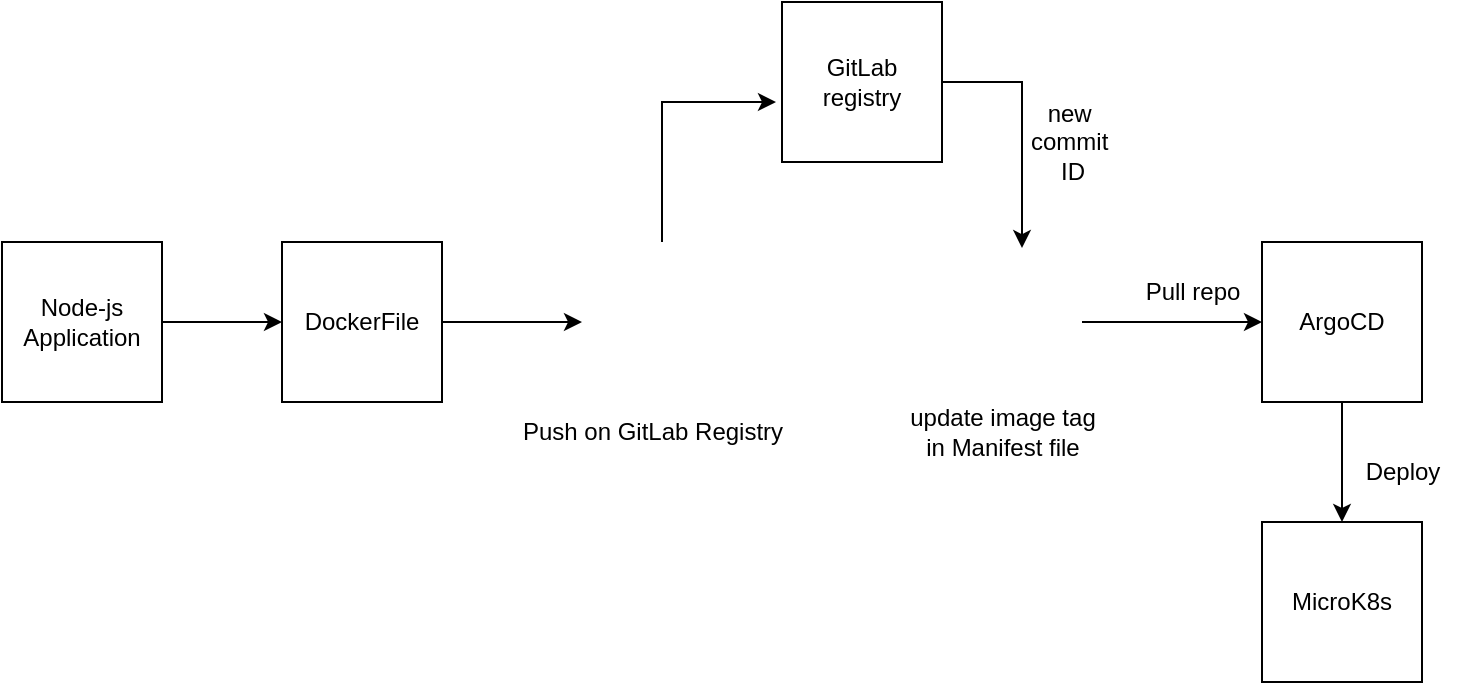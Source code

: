 <mxfile version="26.1.1">
  <diagram name="Page-1" id="t72BmHLDI0K9izWDblEG">
    <mxGraphModel dx="1434" dy="738" grid="1" gridSize="10" guides="1" tooltips="1" connect="1" arrows="1" fold="1" page="1" pageScale="1" pageWidth="850" pageHeight="1100" math="0" shadow="0">
      <root>
        <mxCell id="0" />
        <mxCell id="1" parent="0" />
        <mxCell id="dVyjVCHV9sUlLA2_NJaO-9" value="" style="edgeStyle=orthogonalEdgeStyle;rounded=0;orthogonalLoop=1;jettySize=auto;html=1;" edge="1" parent="1" source="dVyjVCHV9sUlLA2_NJaO-1" target="dVyjVCHV9sUlLA2_NJaO-4">
          <mxGeometry relative="1" as="geometry" />
        </mxCell>
        <mxCell id="dVyjVCHV9sUlLA2_NJaO-1" value="Node-js Application" style="whiteSpace=wrap;html=1;aspect=fixed;" vertex="1" parent="1">
          <mxGeometry x="10" y="150" width="80" height="80" as="geometry" />
        </mxCell>
        <mxCell id="dVyjVCHV9sUlLA2_NJaO-2" value="" style="shape=image;html=1;verticalAlign=top;verticalLabelPosition=bottom;labelBackgroundColor=#ffffff;imageAspect=0;aspect=fixed;image=https://cdn4.iconfinder.com/data/icons/socialcones/508/Gitlab-128.png" vertex="1" parent="1">
          <mxGeometry x="300" y="150" width="80" height="80" as="geometry" />
        </mxCell>
        <mxCell id="dVyjVCHV9sUlLA2_NJaO-3" value="" style="shape=image;html=1;verticalAlign=top;verticalLabelPosition=bottom;labelBackgroundColor=#ffffff;imageAspect=0;aspect=fixed;image=https://cdn4.iconfinder.com/data/icons/socialcones/508/Gitlab-128.png" vertex="1" parent="1">
          <mxGeometry x="470" y="150" width="80" height="80" as="geometry" />
        </mxCell>
        <mxCell id="dVyjVCHV9sUlLA2_NJaO-10" value="" style="edgeStyle=orthogonalEdgeStyle;rounded=0;orthogonalLoop=1;jettySize=auto;html=1;" edge="1" parent="1" source="dVyjVCHV9sUlLA2_NJaO-4" target="dVyjVCHV9sUlLA2_NJaO-2">
          <mxGeometry relative="1" as="geometry" />
        </mxCell>
        <mxCell id="dVyjVCHV9sUlLA2_NJaO-4" value="DockerFile" style="whiteSpace=wrap;html=1;aspect=fixed;" vertex="1" parent="1">
          <mxGeometry x="150" y="150" width="80" height="80" as="geometry" />
        </mxCell>
        <mxCell id="dVyjVCHV9sUlLA2_NJaO-5" value="Push on GitLab Registry" style="text;html=1;align=center;verticalAlign=middle;resizable=0;points=[];autosize=1;strokeColor=none;fillColor=none;" vertex="1" parent="1">
          <mxGeometry x="260" y="230" width="150" height="30" as="geometry" />
        </mxCell>
        <mxCell id="dVyjVCHV9sUlLA2_NJaO-6" value="Deploy" style="text;html=1;align=center;verticalAlign=middle;resizable=0;points=[];autosize=1;strokeColor=none;fillColor=none;" vertex="1" parent="1">
          <mxGeometry x="680" y="250" width="60" height="30" as="geometry" />
        </mxCell>
        <mxCell id="dVyjVCHV9sUlLA2_NJaO-7" value="update image tag&lt;div&gt;in Manifest file&lt;/div&gt;" style="text;html=1;align=center;verticalAlign=middle;resizable=0;points=[];autosize=1;strokeColor=none;fillColor=none;" vertex="1" parent="1">
          <mxGeometry x="450" y="225" width="120" height="40" as="geometry" />
        </mxCell>
        <mxCell id="dVyjVCHV9sUlLA2_NJaO-8" value="GitLab registry" style="whiteSpace=wrap;html=1;aspect=fixed;" vertex="1" parent="1">
          <mxGeometry x="400" y="30" width="80" height="80" as="geometry" />
        </mxCell>
        <mxCell id="dVyjVCHV9sUlLA2_NJaO-12" value="" style="endArrow=classic;html=1;rounded=0;exitX=0.5;exitY=0;exitDx=0;exitDy=0;" edge="1" parent="1" source="dVyjVCHV9sUlLA2_NJaO-2">
          <mxGeometry width="50" height="50" relative="1" as="geometry">
            <mxPoint x="320" y="120" as="sourcePoint" />
            <mxPoint x="397" y="80" as="targetPoint" />
            <Array as="points">
              <mxPoint x="340" y="80" />
            </Array>
          </mxGeometry>
        </mxCell>
        <mxCell id="dVyjVCHV9sUlLA2_NJaO-13" value="" style="endArrow=classic;html=1;rounded=0;exitX=1;exitY=0.5;exitDx=0;exitDy=0;entryX=0.625;entryY=0.038;entryDx=0;entryDy=0;entryPerimeter=0;" edge="1" parent="1" source="dVyjVCHV9sUlLA2_NJaO-8" target="dVyjVCHV9sUlLA2_NJaO-3">
          <mxGeometry width="50" height="50" relative="1" as="geometry">
            <mxPoint x="490" y="70" as="sourcePoint" />
            <mxPoint x="540" y="20" as="targetPoint" />
            <Array as="points">
              <mxPoint x="520" y="70" />
            </Array>
          </mxGeometry>
        </mxCell>
        <mxCell id="dVyjVCHV9sUlLA2_NJaO-14" value="new&amp;nbsp;&lt;div&gt;commit&amp;nbsp;&lt;/div&gt;&lt;div&gt;ID&lt;/div&gt;" style="text;html=1;align=center;verticalAlign=middle;resizable=0;points=[];autosize=1;strokeColor=none;fillColor=none;" vertex="1" parent="1">
          <mxGeometry x="510" y="70" width="70" height="60" as="geometry" />
        </mxCell>
        <mxCell id="dVyjVCHV9sUlLA2_NJaO-18" value="" style="edgeStyle=orthogonalEdgeStyle;rounded=0;orthogonalLoop=1;jettySize=auto;html=1;" edge="1" parent="1" source="dVyjVCHV9sUlLA2_NJaO-15" target="dVyjVCHV9sUlLA2_NJaO-16">
          <mxGeometry relative="1" as="geometry" />
        </mxCell>
        <mxCell id="dVyjVCHV9sUlLA2_NJaO-15" value="ArgoCD" style="whiteSpace=wrap;html=1;aspect=fixed;" vertex="1" parent="1">
          <mxGeometry x="640" y="150" width="80" height="80" as="geometry" />
        </mxCell>
        <mxCell id="dVyjVCHV9sUlLA2_NJaO-16" value="MicroK8s" style="whiteSpace=wrap;html=1;aspect=fixed;" vertex="1" parent="1">
          <mxGeometry x="640" y="290" width="80" height="80" as="geometry" />
        </mxCell>
        <mxCell id="dVyjVCHV9sUlLA2_NJaO-17" value="" style="endArrow=classic;html=1;rounded=0;exitX=1;exitY=0.5;exitDx=0;exitDy=0;entryX=0;entryY=0.5;entryDx=0;entryDy=0;" edge="1" parent="1" source="dVyjVCHV9sUlLA2_NJaO-3" target="dVyjVCHV9sUlLA2_NJaO-15">
          <mxGeometry width="50" height="50" relative="1" as="geometry">
            <mxPoint x="580" y="240" as="sourcePoint" />
            <mxPoint x="630" y="190" as="targetPoint" />
          </mxGeometry>
        </mxCell>
        <mxCell id="dVyjVCHV9sUlLA2_NJaO-19" value="Pull repo" style="text;html=1;align=center;verticalAlign=middle;resizable=0;points=[];autosize=1;strokeColor=none;fillColor=none;" vertex="1" parent="1">
          <mxGeometry x="570" y="160" width="70" height="30" as="geometry" />
        </mxCell>
      </root>
    </mxGraphModel>
  </diagram>
</mxfile>
